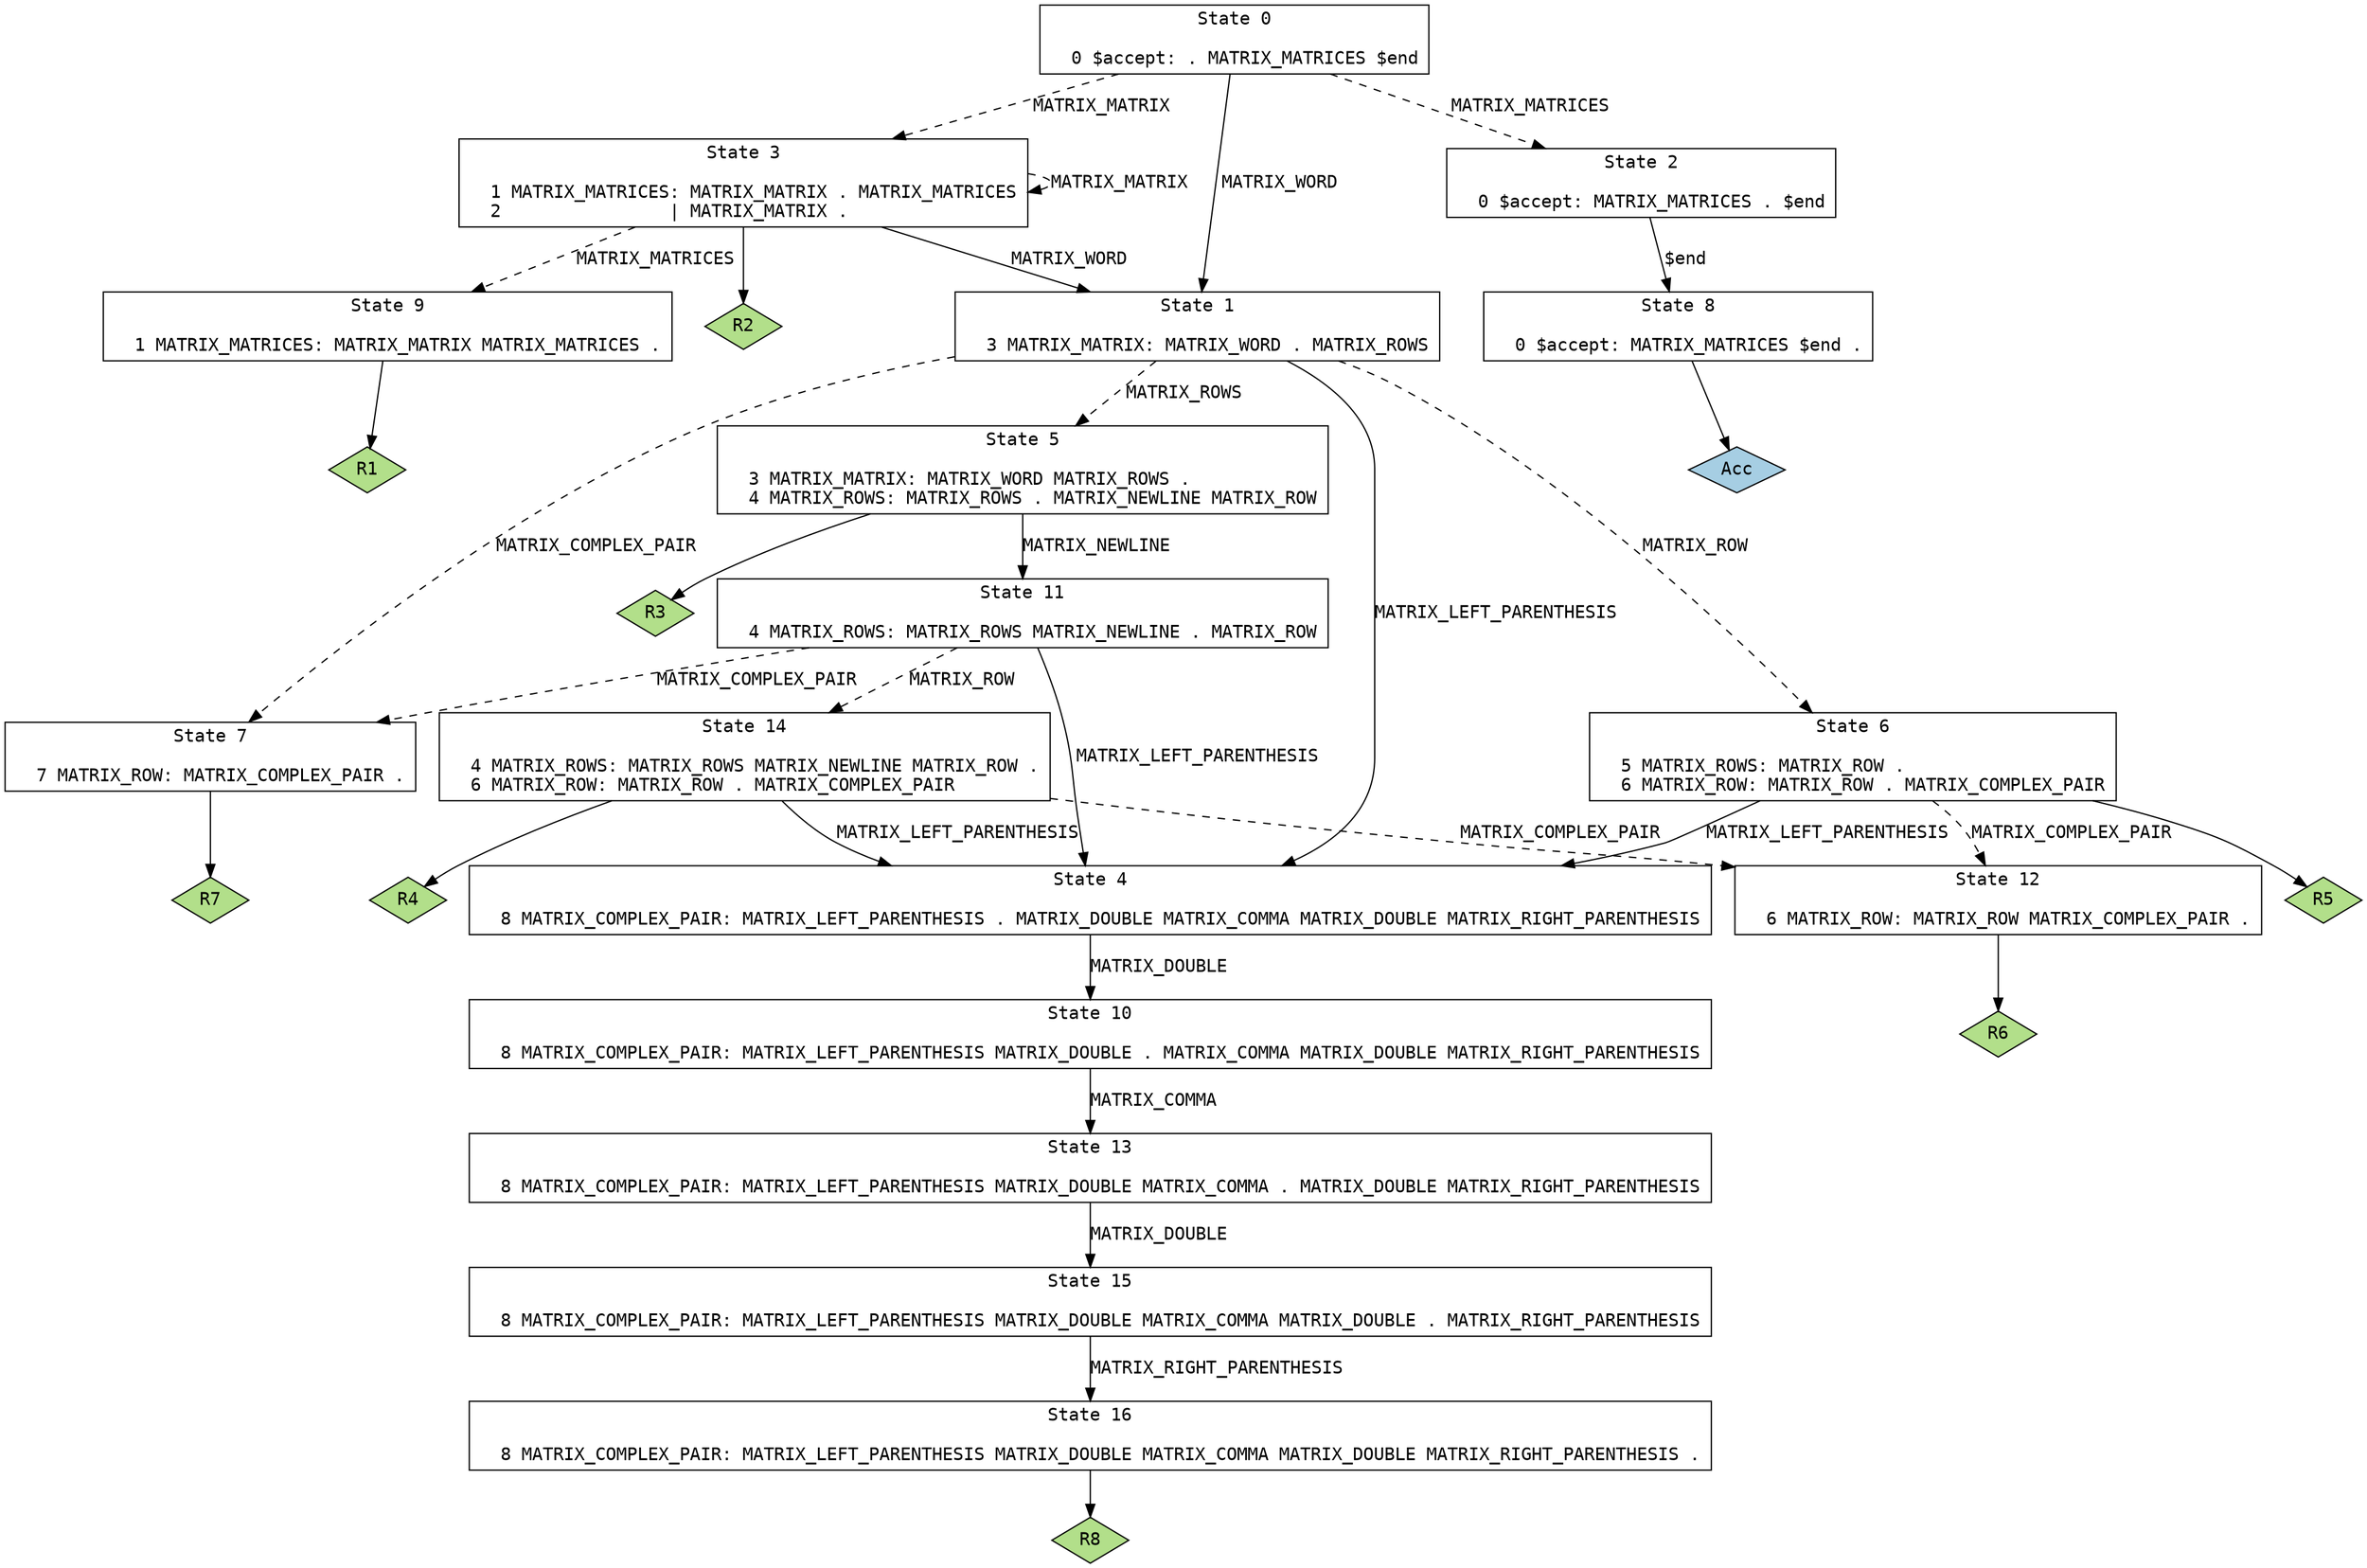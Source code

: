 // Generated by GNU Bison 3.5.1.
// Report bugs to <bug-bison@gnu.org>.
// Home page: <https://www.gnu.org/software/bison/>.

digraph "matrix_parser.y"
{
  node [fontname = courier, shape = box, colorscheme = paired6]
  edge [fontname = courier]

  0 [label="State 0\n\l  0 $accept: . MATRIX_MATRICES $end\l"]
  0 -> 1 [style=solid label="MATRIX_WORD"]
  0 -> 2 [style=dashed label="MATRIX_MATRICES"]
  0 -> 3 [style=dashed label="MATRIX_MATRIX"]
  1 [label="State 1\n\l  3 MATRIX_MATRIX: MATRIX_WORD . MATRIX_ROWS\l"]
  1 -> 4 [style=solid label="MATRIX_LEFT_PARENTHESIS"]
  1 -> 5 [style=dashed label="MATRIX_ROWS"]
  1 -> 6 [style=dashed label="MATRIX_ROW"]
  1 -> 7 [style=dashed label="MATRIX_COMPLEX_PAIR"]
  2 [label="State 2\n\l  0 $accept: MATRIX_MATRICES . $end\l"]
  2 -> 8 [style=solid label="$end"]
  3 [label="State 3\n\l  1 MATRIX_MATRICES: MATRIX_MATRIX . MATRIX_MATRICES\l  2                | MATRIX_MATRIX .\l"]
  3 -> 1 [style=solid label="MATRIX_WORD"]
  3 -> 9 [style=dashed label="MATRIX_MATRICES"]
  3 -> 3 [style=dashed label="MATRIX_MATRIX"]
  3 -> "3R2" [style=solid]
 "3R2" [label="R2", fillcolor=3, shape=diamond, style=filled]
  4 [label="State 4\n\l  8 MATRIX_COMPLEX_PAIR: MATRIX_LEFT_PARENTHESIS . MATRIX_DOUBLE MATRIX_COMMA MATRIX_DOUBLE MATRIX_RIGHT_PARENTHESIS\l"]
  4 -> 10 [style=solid label="MATRIX_DOUBLE"]
  5 [label="State 5\n\l  3 MATRIX_MATRIX: MATRIX_WORD MATRIX_ROWS .\l  4 MATRIX_ROWS: MATRIX_ROWS . MATRIX_NEWLINE MATRIX_ROW\l"]
  5 -> 11 [style=solid label="MATRIX_NEWLINE"]
  5 -> "5R3" [style=solid]
 "5R3" [label="R3", fillcolor=3, shape=diamond, style=filled]
  6 [label="State 6\n\l  5 MATRIX_ROWS: MATRIX_ROW .\l  6 MATRIX_ROW: MATRIX_ROW . MATRIX_COMPLEX_PAIR\l"]
  6 -> 4 [style=solid label="MATRIX_LEFT_PARENTHESIS"]
  6 -> 12 [style=dashed label="MATRIX_COMPLEX_PAIR"]
  6 -> "6R5" [style=solid]
 "6R5" [label="R5", fillcolor=3, shape=diamond, style=filled]
  7 [label="State 7\n\l  7 MATRIX_ROW: MATRIX_COMPLEX_PAIR .\l"]
  7 -> "7R7" [style=solid]
 "7R7" [label="R7", fillcolor=3, shape=diamond, style=filled]
  8 [label="State 8\n\l  0 $accept: MATRIX_MATRICES $end .\l"]
  8 -> "8R0" [style=solid]
 "8R0" [label="Acc", fillcolor=1, shape=diamond, style=filled]
  9 [label="State 9\n\l  1 MATRIX_MATRICES: MATRIX_MATRIX MATRIX_MATRICES .\l"]
  9 -> "9R1" [style=solid]
 "9R1" [label="R1", fillcolor=3, shape=diamond, style=filled]
  10 [label="State 10\n\l  8 MATRIX_COMPLEX_PAIR: MATRIX_LEFT_PARENTHESIS MATRIX_DOUBLE . MATRIX_COMMA MATRIX_DOUBLE MATRIX_RIGHT_PARENTHESIS\l"]
  10 -> 13 [style=solid label="MATRIX_COMMA"]
  11 [label="State 11\n\l  4 MATRIX_ROWS: MATRIX_ROWS MATRIX_NEWLINE . MATRIX_ROW\l"]
  11 -> 4 [style=solid label="MATRIX_LEFT_PARENTHESIS"]
  11 -> 14 [style=dashed label="MATRIX_ROW"]
  11 -> 7 [style=dashed label="MATRIX_COMPLEX_PAIR"]
  12 [label="State 12\n\l  6 MATRIX_ROW: MATRIX_ROW MATRIX_COMPLEX_PAIR .\l"]
  12 -> "12R6" [style=solid]
 "12R6" [label="R6", fillcolor=3, shape=diamond, style=filled]
  13 [label="State 13\n\l  8 MATRIX_COMPLEX_PAIR: MATRIX_LEFT_PARENTHESIS MATRIX_DOUBLE MATRIX_COMMA . MATRIX_DOUBLE MATRIX_RIGHT_PARENTHESIS\l"]
  13 -> 15 [style=solid label="MATRIX_DOUBLE"]
  14 [label="State 14\n\l  4 MATRIX_ROWS: MATRIX_ROWS MATRIX_NEWLINE MATRIX_ROW .\l  6 MATRIX_ROW: MATRIX_ROW . MATRIX_COMPLEX_PAIR\l"]
  14 -> 4 [style=solid label="MATRIX_LEFT_PARENTHESIS"]
  14 -> 12 [style=dashed label="MATRIX_COMPLEX_PAIR"]
  14 -> "14R4" [style=solid]
 "14R4" [label="R4", fillcolor=3, shape=diamond, style=filled]
  15 [label="State 15\n\l  8 MATRIX_COMPLEX_PAIR: MATRIX_LEFT_PARENTHESIS MATRIX_DOUBLE MATRIX_COMMA MATRIX_DOUBLE . MATRIX_RIGHT_PARENTHESIS\l"]
  15 -> 16 [style=solid label="MATRIX_RIGHT_PARENTHESIS"]
  16 [label="State 16\n\l  8 MATRIX_COMPLEX_PAIR: MATRIX_LEFT_PARENTHESIS MATRIX_DOUBLE MATRIX_COMMA MATRIX_DOUBLE MATRIX_RIGHT_PARENTHESIS .\l"]
  16 -> "16R8" [style=solid]
 "16R8" [label="R8", fillcolor=3, shape=diamond, style=filled]
}
